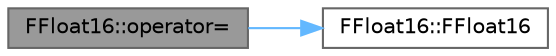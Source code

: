 digraph "FFloat16::operator="
{
 // INTERACTIVE_SVG=YES
 // LATEX_PDF_SIZE
  bgcolor="transparent";
  edge [fontname=Helvetica,fontsize=10,labelfontname=Helvetica,labelfontsize=10];
  node [fontname=Helvetica,fontsize=10,shape=box,height=0.2,width=0.4];
  rankdir="LR";
  Node1 [id="Node000001",label="FFloat16::operator=",height=0.2,width=0.4,color="gray40", fillcolor="grey60", style="filled", fontcolor="black",tooltip="Assignment operator."];
  Node1 -> Node2 [id="edge1_Node000001_Node000002",color="steelblue1",style="solid",tooltip=" "];
  Node2 [id="Node000002",label="FFloat16::FFloat16",height=0.2,width=0.4,color="grey40", fillcolor="white", style="filled",URL="$da/dc7/classFFloat16.html#a159bd54b0d12eeed7c7cc96525576d40",tooltip="Default constructor."];
}
